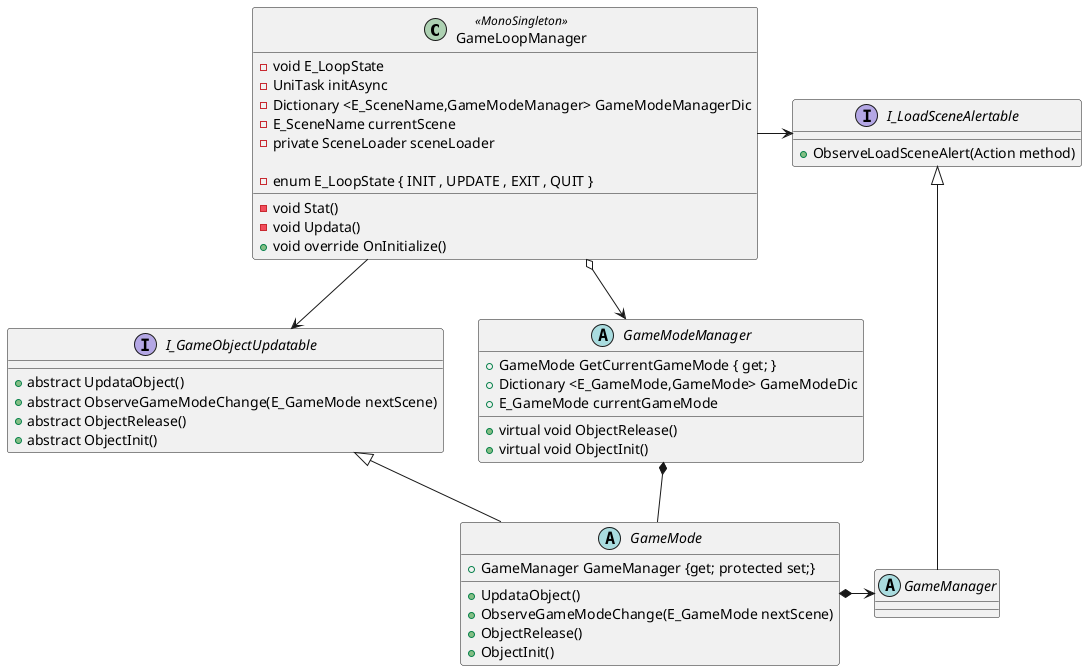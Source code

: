 @startuml ゲーマネージャ
class GameLoopManager <<MonoSingleton>>{
    - void E_LoopState
    - UniTask initAsync
    - Dictionary <E_SceneName,GameModeManager> GameModeManagerDic
    - E_SceneName currentScene
    - private SceneLoader sceneLoader
    - void Stat()
    - void Updata()
    + void override OnInitialize()

    - enum E_LoopState { INIT , UPDATE , EXIT , QUIT }
}


abstract GameModeManager {
    + GameMode GetCurrentGameMode { get; }
    + Dictionary <E_GameMode,GameMode> GameModeDic
    + E_GameMode currentGameMode

    + virtual void ObjectRelease()
    + virtual void ObjectInit()
}

interface I_GameObjectUpdatable{
    + abstract UpdataObject()
    + abstract ObserveGameModeChange(E_GameMode nextScene)
    + abstract ObjectRelease()
    + abstract ObjectInit()
}

abstract GameMode {
    + GameManager GameManager {get; protected set;}

    + UpdataObject()
    + ObserveGameModeChange(E_GameMode nextScene)
    + ObjectRelease()
    + ObjectInit()
}

interface I_LoadSceneAlertable {
    + ObserveLoadSceneAlert(Action method)
}

abstract class GameManager{

}

GameLoopManager --> I_GameObjectUpdatable
GameLoopManager o--> GameModeManager
GameLoopManager -right-> I_LoadSceneAlertable
GameModeManager *-right- GameMode
GameManager -up-|> I_LoadSceneAlertable
GameMode -up-|> I_GameObjectUpdatable
GameMode *-right-> GameManager

@enduml